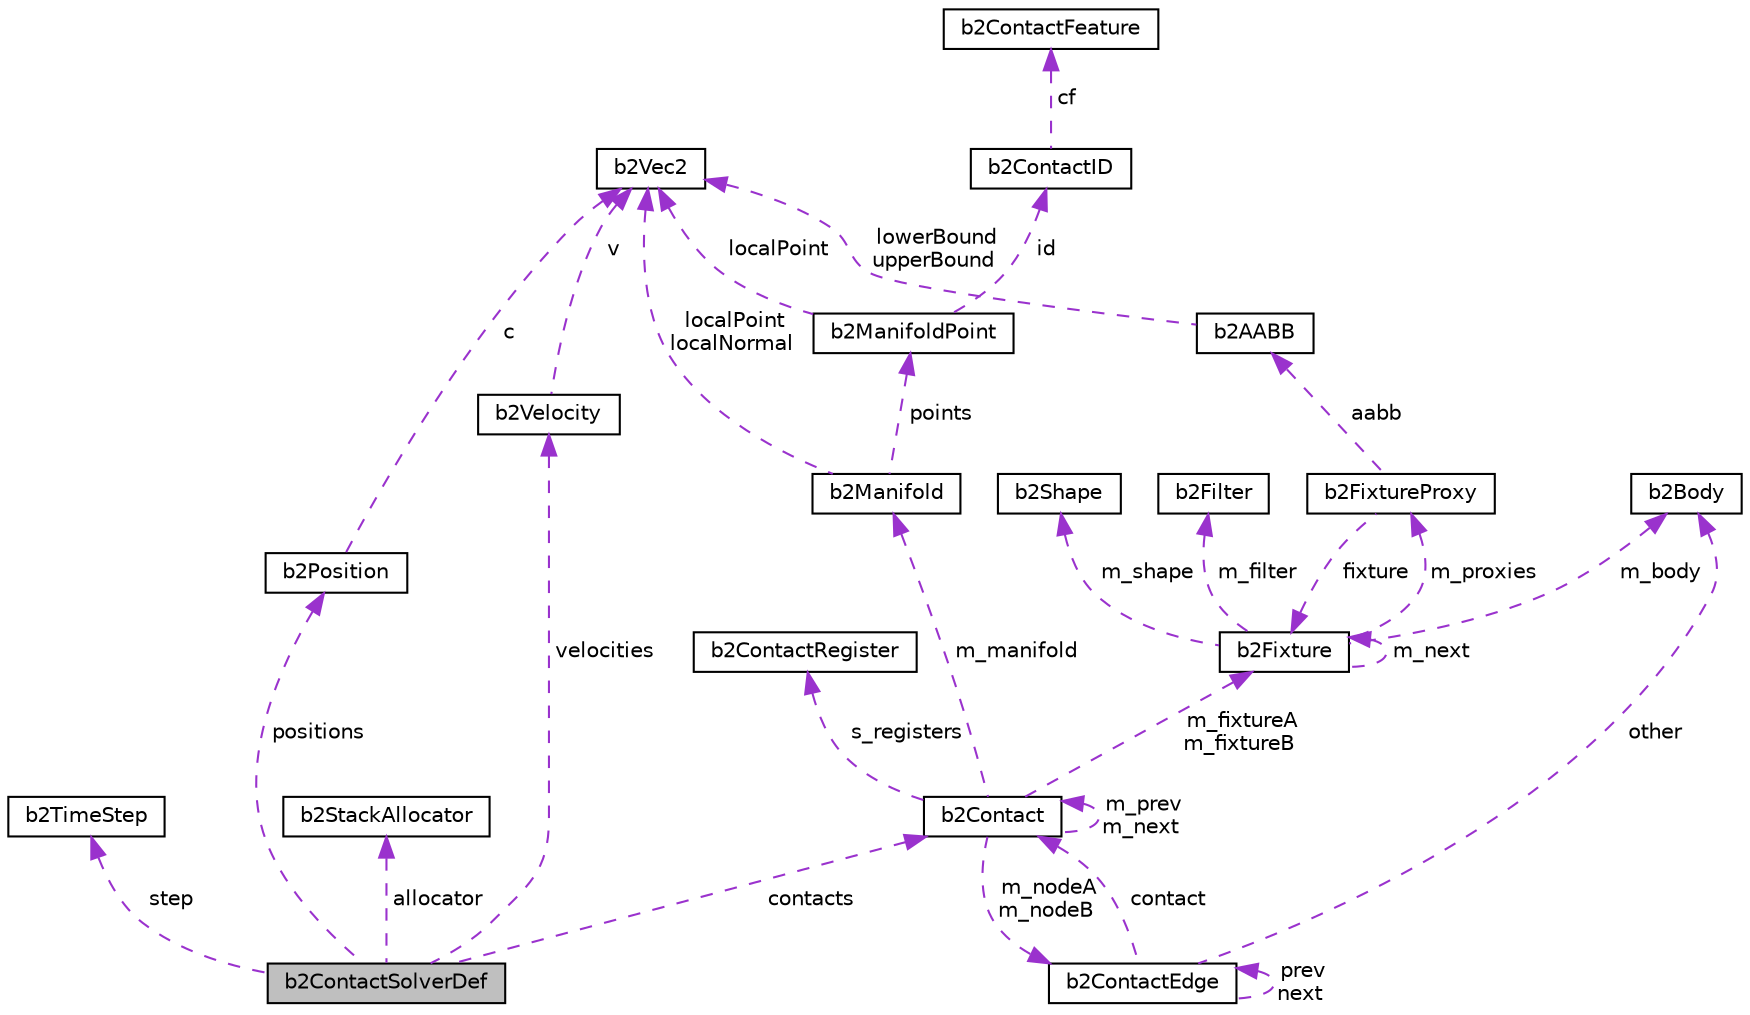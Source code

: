 digraph "b2ContactSolverDef"
{
  edge [fontname="Helvetica",fontsize="10",labelfontname="Helvetica",labelfontsize="10"];
  node [fontname="Helvetica",fontsize="10",shape=record];
  Node1 [label="b2ContactSolverDef",height=0.2,width=0.4,color="black", fillcolor="grey75", style="filled", fontcolor="black"];
  Node2 -> Node1 [dir="back",color="darkorchid3",fontsize="10",style="dashed",label=" step" ,fontname="Helvetica"];
  Node2 [label="b2TimeStep",height=0.2,width=0.4,color="black", fillcolor="white", style="filled",URL="$structb2TimeStep.html",tooltip="This is an internal structure. "];
  Node3 -> Node1 [dir="back",color="darkorchid3",fontsize="10",style="dashed",label=" velocities" ,fontname="Helvetica"];
  Node3 [label="b2Velocity",height=0.2,width=0.4,color="black", fillcolor="white", style="filled",URL="$structb2Velocity.html",tooltip="This is an internal structure. "];
  Node4 -> Node3 [dir="back",color="darkorchid3",fontsize="10",style="dashed",label=" v" ,fontname="Helvetica"];
  Node4 [label="b2Vec2",height=0.2,width=0.4,color="black", fillcolor="white", style="filled",URL="$structb2Vec2.html",tooltip="A 2D column vector. "];
  Node5 -> Node1 [dir="back",color="darkorchid3",fontsize="10",style="dashed",label=" positions" ,fontname="Helvetica"];
  Node5 [label="b2Position",height=0.2,width=0.4,color="black", fillcolor="white", style="filled",URL="$structb2Position.html",tooltip="This is an internal structure. "];
  Node4 -> Node5 [dir="back",color="darkorchid3",fontsize="10",style="dashed",label=" c" ,fontname="Helvetica"];
  Node6 -> Node1 [dir="back",color="darkorchid3",fontsize="10",style="dashed",label=" contacts" ,fontname="Helvetica"];
  Node6 [label="b2Contact",height=0.2,width=0.4,color="black", fillcolor="white", style="filled",URL="$classb2Contact.html"];
  Node7 -> Node6 [dir="back",color="darkorchid3",fontsize="10",style="dashed",label=" s_registers" ,fontname="Helvetica"];
  Node7 [label="b2ContactRegister",height=0.2,width=0.4,color="black", fillcolor="white", style="filled",URL="$structb2ContactRegister.html"];
  Node6 -> Node6 [dir="back",color="darkorchid3",fontsize="10",style="dashed",label=" m_prev\nm_next" ,fontname="Helvetica"];
  Node8 -> Node6 [dir="back",color="darkorchid3",fontsize="10",style="dashed",label=" m_manifold" ,fontname="Helvetica"];
  Node8 [label="b2Manifold",height=0.2,width=0.4,color="black", fillcolor="white", style="filled",URL="$structb2Manifold.html"];
  Node4 -> Node8 [dir="back",color="darkorchid3",fontsize="10",style="dashed",label=" localPoint\nlocalNormal" ,fontname="Helvetica"];
  Node9 -> Node8 [dir="back",color="darkorchid3",fontsize="10",style="dashed",label=" points" ,fontname="Helvetica"];
  Node9 [label="b2ManifoldPoint",height=0.2,width=0.4,color="black", fillcolor="white", style="filled",URL="$structb2ManifoldPoint.html"];
  Node4 -> Node9 [dir="back",color="darkorchid3",fontsize="10",style="dashed",label=" localPoint" ,fontname="Helvetica"];
  Node10 -> Node9 [dir="back",color="darkorchid3",fontsize="10",style="dashed",label=" id" ,fontname="Helvetica"];
  Node10 [label="b2ContactID",height=0.2,width=0.4,color="black", fillcolor="white", style="filled",URL="$unionb2ContactID.html",tooltip="Contact ids to facilitate warm starting. "];
  Node11 -> Node10 [dir="back",color="darkorchid3",fontsize="10",style="dashed",label=" cf" ,fontname="Helvetica"];
  Node11 [label="b2ContactFeature",height=0.2,width=0.4,color="black", fillcolor="white", style="filled",URL="$structb2ContactFeature.html"];
  Node12 -> Node6 [dir="back",color="darkorchid3",fontsize="10",style="dashed",label=" m_fixtureA\nm_fixtureB" ,fontname="Helvetica"];
  Node12 [label="b2Fixture",height=0.2,width=0.4,color="black", fillcolor="white", style="filled",URL="$classb2Fixture.html"];
  Node13 -> Node12 [dir="back",color="darkorchid3",fontsize="10",style="dashed",label=" m_body" ,fontname="Helvetica"];
  Node13 [label="b2Body",height=0.2,width=0.4,color="black", fillcolor="white", style="filled",URL="$classb2Body.html",tooltip="A rigid body. These are created via b2World::CreateBody. "];
  Node14 -> Node12 [dir="back",color="darkorchid3",fontsize="10",style="dashed",label=" m_proxies" ,fontname="Helvetica"];
  Node14 [label="b2FixtureProxy",height=0.2,width=0.4,color="black", fillcolor="white", style="filled",URL="$structb2FixtureProxy.html",tooltip="This proxy is used internally to connect fixtures to the broad-phase. "];
  Node15 -> Node14 [dir="back",color="darkorchid3",fontsize="10",style="dashed",label=" aabb" ,fontname="Helvetica"];
  Node15 [label="b2AABB",height=0.2,width=0.4,color="black", fillcolor="white", style="filled",URL="$structb2AABB.html",tooltip="An axis aligned bounding box. "];
  Node4 -> Node15 [dir="back",color="darkorchid3",fontsize="10",style="dashed",label=" lowerBound\nupperBound" ,fontname="Helvetica"];
  Node12 -> Node14 [dir="back",color="darkorchid3",fontsize="10",style="dashed",label=" fixture" ,fontname="Helvetica"];
  Node16 -> Node12 [dir="back",color="darkorchid3",fontsize="10",style="dashed",label=" m_shape" ,fontname="Helvetica"];
  Node16 [label="b2Shape",height=0.2,width=0.4,color="black", fillcolor="white", style="filled",URL="$classb2Shape.html"];
  Node17 -> Node12 [dir="back",color="darkorchid3",fontsize="10",style="dashed",label=" m_filter" ,fontname="Helvetica"];
  Node17 [label="b2Filter",height=0.2,width=0.4,color="black", fillcolor="white", style="filled",URL="$structb2Filter.html",tooltip="This holds contact filtering data. "];
  Node12 -> Node12 [dir="back",color="darkorchid3",fontsize="10",style="dashed",label=" m_next" ,fontname="Helvetica"];
  Node18 -> Node6 [dir="back",color="darkorchid3",fontsize="10",style="dashed",label=" m_nodeA\nm_nodeB" ,fontname="Helvetica"];
  Node18 [label="b2ContactEdge",height=0.2,width=0.4,color="black", fillcolor="white", style="filled",URL="$structb2ContactEdge.html"];
  Node13 -> Node18 [dir="back",color="darkorchid3",fontsize="10",style="dashed",label=" other" ,fontname="Helvetica"];
  Node6 -> Node18 [dir="back",color="darkorchid3",fontsize="10",style="dashed",label=" contact" ,fontname="Helvetica"];
  Node18 -> Node18 [dir="back",color="darkorchid3",fontsize="10",style="dashed",label=" prev\nnext" ,fontname="Helvetica"];
  Node19 -> Node1 [dir="back",color="darkorchid3",fontsize="10",style="dashed",label=" allocator" ,fontname="Helvetica"];
  Node19 [label="b2StackAllocator",height=0.2,width=0.4,color="black", fillcolor="white", style="filled",URL="$classb2StackAllocator.html"];
}
